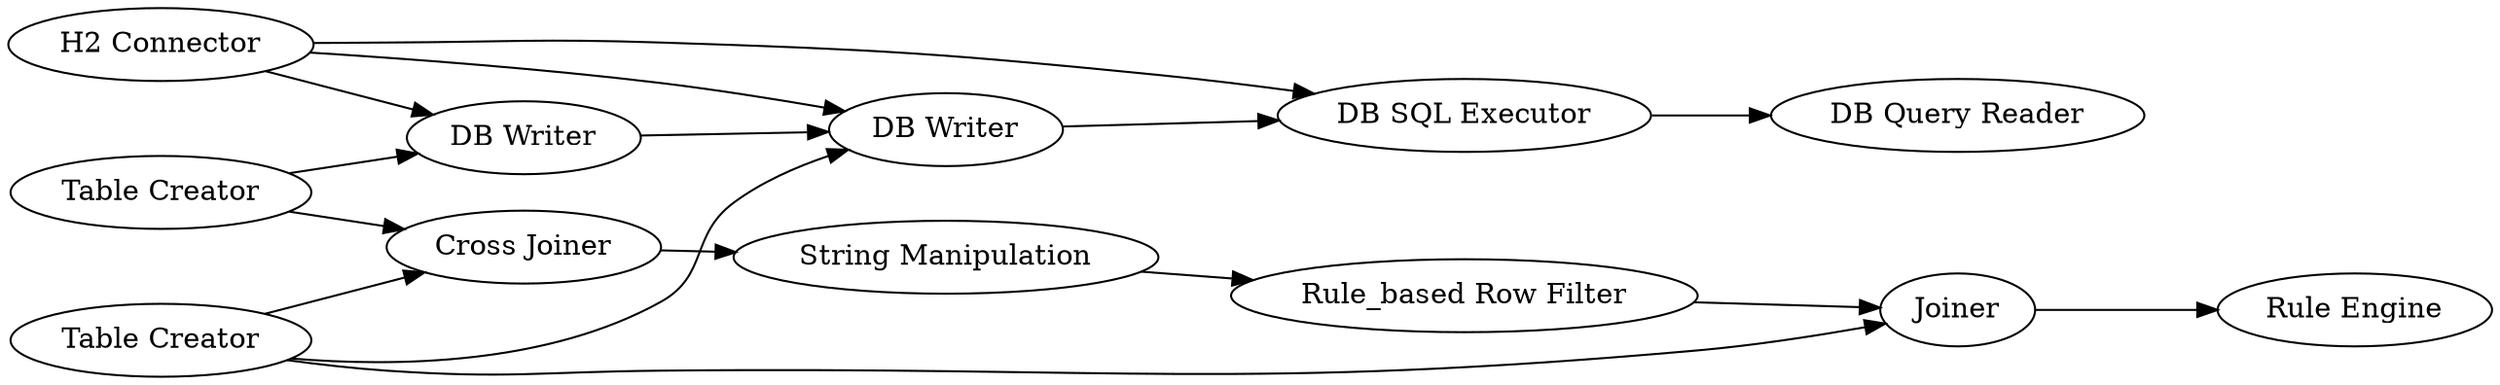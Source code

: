 digraph {
	11 -> 12
	4 -> 5
	10 -> 9
	8 -> 10
	2 -> 10
	8 -> 9
	3 -> 4
	9 -> 11
	5 -> 6
	1 -> 6
	1 -> 9
	2 -> 3
	6 -> 7
	1 -> 3
	8 -> 11
	5 [label="Rule_based Row Filter"]
	1 [label="Table Creator"]
	7 [label="Rule Engine"]
	9 [label="DB Writer"]
	11 [label="DB SQL Executor"]
	4 [label="String Manipulation"]
	6 [label=Joiner]
	8 [label="H2 Connector"]
	12 [label="DB Query Reader"]
	3 [label="Cross Joiner"]
	2 [label="Table Creator"]
	10 [label="DB Writer"]
	rankdir=LR
}
